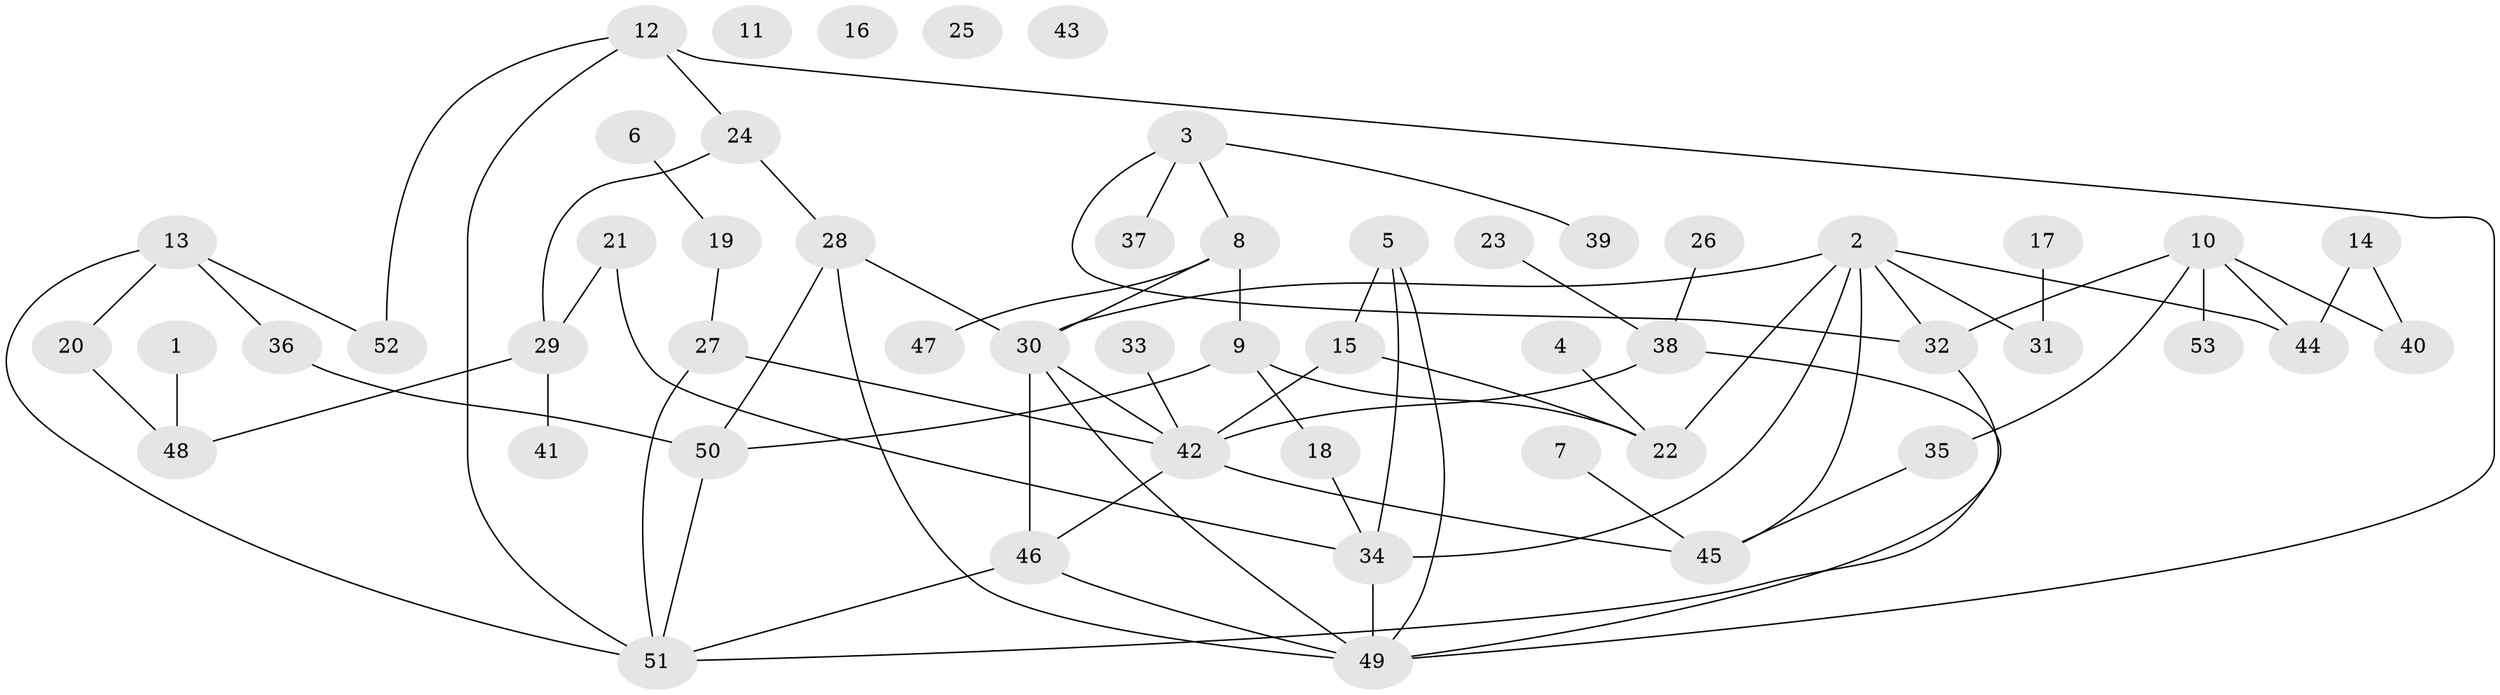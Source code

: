 // coarse degree distribution, {1: 0.3870967741935484, 0: 0.12903225806451613, 2: 0.1935483870967742, 3: 0.0967741935483871, 4: 0.12903225806451613, 13: 0.03225806451612903, 6: 0.03225806451612903}
// Generated by graph-tools (version 1.1) at 2025/42/03/04/25 21:42:58]
// undirected, 53 vertices, 73 edges
graph export_dot {
graph [start="1"]
  node [color=gray90,style=filled];
  1;
  2;
  3;
  4;
  5;
  6;
  7;
  8;
  9;
  10;
  11;
  12;
  13;
  14;
  15;
  16;
  17;
  18;
  19;
  20;
  21;
  22;
  23;
  24;
  25;
  26;
  27;
  28;
  29;
  30;
  31;
  32;
  33;
  34;
  35;
  36;
  37;
  38;
  39;
  40;
  41;
  42;
  43;
  44;
  45;
  46;
  47;
  48;
  49;
  50;
  51;
  52;
  53;
  1 -- 48;
  2 -- 22;
  2 -- 30;
  2 -- 31;
  2 -- 32;
  2 -- 34;
  2 -- 44;
  2 -- 45;
  3 -- 8;
  3 -- 32;
  3 -- 37;
  3 -- 39;
  4 -- 22;
  5 -- 15;
  5 -- 34;
  5 -- 49;
  6 -- 19;
  7 -- 45;
  8 -- 9;
  8 -- 30;
  8 -- 47;
  9 -- 18;
  9 -- 22;
  9 -- 50;
  10 -- 32;
  10 -- 35;
  10 -- 40;
  10 -- 44;
  10 -- 53;
  12 -- 24;
  12 -- 49;
  12 -- 51;
  12 -- 52;
  13 -- 20;
  13 -- 36;
  13 -- 51;
  13 -- 52;
  14 -- 40;
  14 -- 44;
  15 -- 22;
  15 -- 42;
  17 -- 31;
  18 -- 34;
  19 -- 27;
  20 -- 48;
  21 -- 29;
  21 -- 34;
  23 -- 38;
  24 -- 28;
  24 -- 29;
  26 -- 38;
  27 -- 42;
  27 -- 51;
  28 -- 30;
  28 -- 49;
  28 -- 50;
  29 -- 41;
  29 -- 48;
  30 -- 42;
  30 -- 46;
  30 -- 49;
  32 -- 51;
  33 -- 42;
  34 -- 49;
  35 -- 45;
  36 -- 50;
  38 -- 42;
  38 -- 49;
  42 -- 45;
  42 -- 46;
  46 -- 49;
  46 -- 51;
  50 -- 51;
}
